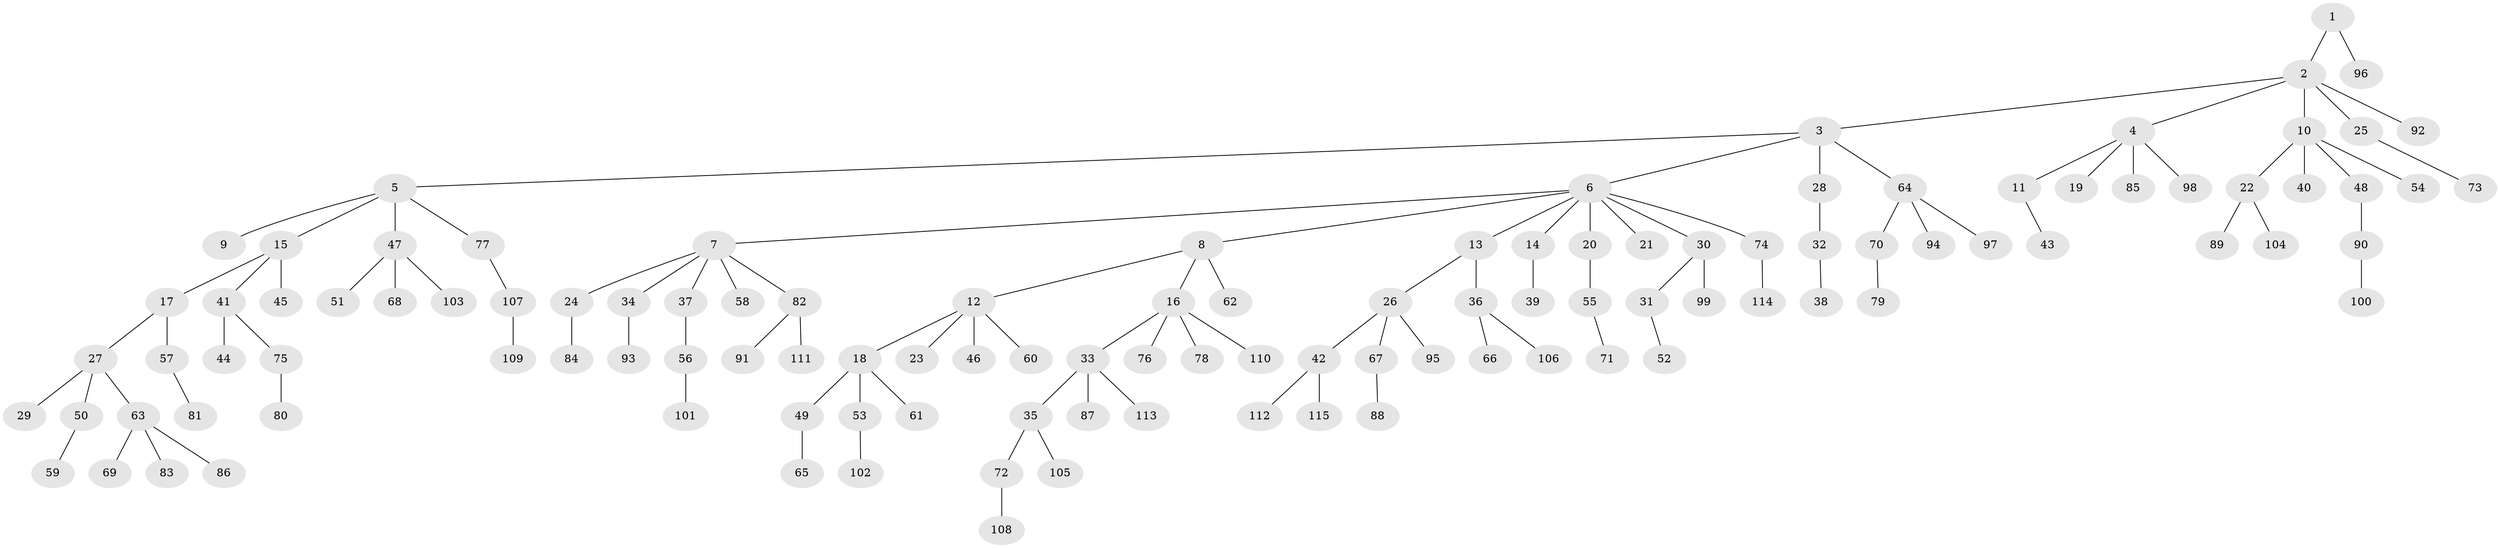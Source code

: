// Generated by graph-tools (version 1.1) at 2025/50/03/09/25 03:50:22]
// undirected, 115 vertices, 114 edges
graph export_dot {
graph [start="1"]
  node [color=gray90,style=filled];
  1;
  2;
  3;
  4;
  5;
  6;
  7;
  8;
  9;
  10;
  11;
  12;
  13;
  14;
  15;
  16;
  17;
  18;
  19;
  20;
  21;
  22;
  23;
  24;
  25;
  26;
  27;
  28;
  29;
  30;
  31;
  32;
  33;
  34;
  35;
  36;
  37;
  38;
  39;
  40;
  41;
  42;
  43;
  44;
  45;
  46;
  47;
  48;
  49;
  50;
  51;
  52;
  53;
  54;
  55;
  56;
  57;
  58;
  59;
  60;
  61;
  62;
  63;
  64;
  65;
  66;
  67;
  68;
  69;
  70;
  71;
  72;
  73;
  74;
  75;
  76;
  77;
  78;
  79;
  80;
  81;
  82;
  83;
  84;
  85;
  86;
  87;
  88;
  89;
  90;
  91;
  92;
  93;
  94;
  95;
  96;
  97;
  98;
  99;
  100;
  101;
  102;
  103;
  104;
  105;
  106;
  107;
  108;
  109;
  110;
  111;
  112;
  113;
  114;
  115;
  1 -- 2;
  1 -- 96;
  2 -- 3;
  2 -- 4;
  2 -- 10;
  2 -- 25;
  2 -- 92;
  3 -- 5;
  3 -- 6;
  3 -- 28;
  3 -- 64;
  4 -- 11;
  4 -- 19;
  4 -- 85;
  4 -- 98;
  5 -- 9;
  5 -- 15;
  5 -- 47;
  5 -- 77;
  6 -- 7;
  6 -- 8;
  6 -- 13;
  6 -- 14;
  6 -- 20;
  6 -- 21;
  6 -- 30;
  6 -- 74;
  7 -- 24;
  7 -- 34;
  7 -- 37;
  7 -- 58;
  7 -- 82;
  8 -- 12;
  8 -- 16;
  8 -- 62;
  10 -- 22;
  10 -- 40;
  10 -- 48;
  10 -- 54;
  11 -- 43;
  12 -- 18;
  12 -- 23;
  12 -- 46;
  12 -- 60;
  13 -- 26;
  13 -- 36;
  14 -- 39;
  15 -- 17;
  15 -- 41;
  15 -- 45;
  16 -- 33;
  16 -- 76;
  16 -- 78;
  16 -- 110;
  17 -- 27;
  17 -- 57;
  18 -- 49;
  18 -- 53;
  18 -- 61;
  20 -- 55;
  22 -- 89;
  22 -- 104;
  24 -- 84;
  25 -- 73;
  26 -- 42;
  26 -- 67;
  26 -- 95;
  27 -- 29;
  27 -- 50;
  27 -- 63;
  28 -- 32;
  30 -- 31;
  30 -- 99;
  31 -- 52;
  32 -- 38;
  33 -- 35;
  33 -- 87;
  33 -- 113;
  34 -- 93;
  35 -- 72;
  35 -- 105;
  36 -- 66;
  36 -- 106;
  37 -- 56;
  41 -- 44;
  41 -- 75;
  42 -- 112;
  42 -- 115;
  47 -- 51;
  47 -- 68;
  47 -- 103;
  48 -- 90;
  49 -- 65;
  50 -- 59;
  53 -- 102;
  55 -- 71;
  56 -- 101;
  57 -- 81;
  63 -- 69;
  63 -- 83;
  63 -- 86;
  64 -- 70;
  64 -- 94;
  64 -- 97;
  67 -- 88;
  70 -- 79;
  72 -- 108;
  74 -- 114;
  75 -- 80;
  77 -- 107;
  82 -- 91;
  82 -- 111;
  90 -- 100;
  107 -- 109;
}
